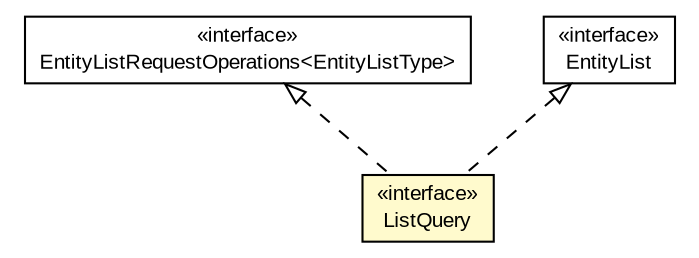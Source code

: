 #!/usr/local/bin/dot
#
# Class diagram 
# Generated by UMLGraph version 5.1 (http://www.umlgraph.org/)
#

digraph G {
	edge [fontname="arial",fontsize=10,labelfontname="arial",labelfontsize=10];
	node [fontname="arial",fontsize=10,shape=plaintext];
	nodesep=0.25;
	ranksep=0.5;
	// io.nextweb.operations.EntityListRequestOperations<EntityListType>
	c6346 [label=<<table title="io.nextweb.operations.EntityListRequestOperations" border="0" cellborder="1" cellspacing="0" cellpadding="2" port="p" href="./operations/EntityListRequestOperations.html">
		<tr><td><table border="0" cellspacing="0" cellpadding="1">
<tr><td align="center" balign="center"> &#171;interface&#187; </td></tr>
<tr><td align="center" balign="center"> EntityListRequestOperations&lt;EntityListType&gt; </td></tr>
		</table></td></tr>
		</table>>, fontname="arial", fontcolor="black", fontsize=10.0];
	// io.nextweb.EntityList
	c6381 [label=<<table title="io.nextweb.EntityList" border="0" cellborder="1" cellspacing="0" cellpadding="2" port="p" href="./EntityList.html">
		<tr><td><table border="0" cellspacing="0" cellpadding="1">
<tr><td align="center" balign="center"> &#171;interface&#187; </td></tr>
<tr><td align="center" balign="center"> EntityList </td></tr>
		</table></td></tr>
		</table>>, fontname="arial", fontcolor="black", fontsize=10.0];
	// io.nextweb.ListQuery
	c6385 [label=<<table title="io.nextweb.ListQuery" border="0" cellborder="1" cellspacing="0" cellpadding="2" port="p" bgcolor="lemonChiffon" href="./ListQuery.html">
		<tr><td><table border="0" cellspacing="0" cellpadding="1">
<tr><td align="center" balign="center"> &#171;interface&#187; </td></tr>
<tr><td align="center" balign="center"> ListQuery </td></tr>
		</table></td></tr>
		</table>>, fontname="arial", fontcolor="black", fontsize=10.0];
	//io.nextweb.ListQuery implements io.nextweb.EntityList
	c6381:p -> c6385:p [dir=back,arrowtail=empty,style=dashed];
	//io.nextweb.ListQuery implements io.nextweb.operations.EntityListRequestOperations<EntityListType>
	c6346:p -> c6385:p [dir=back,arrowtail=empty,style=dashed];
}

